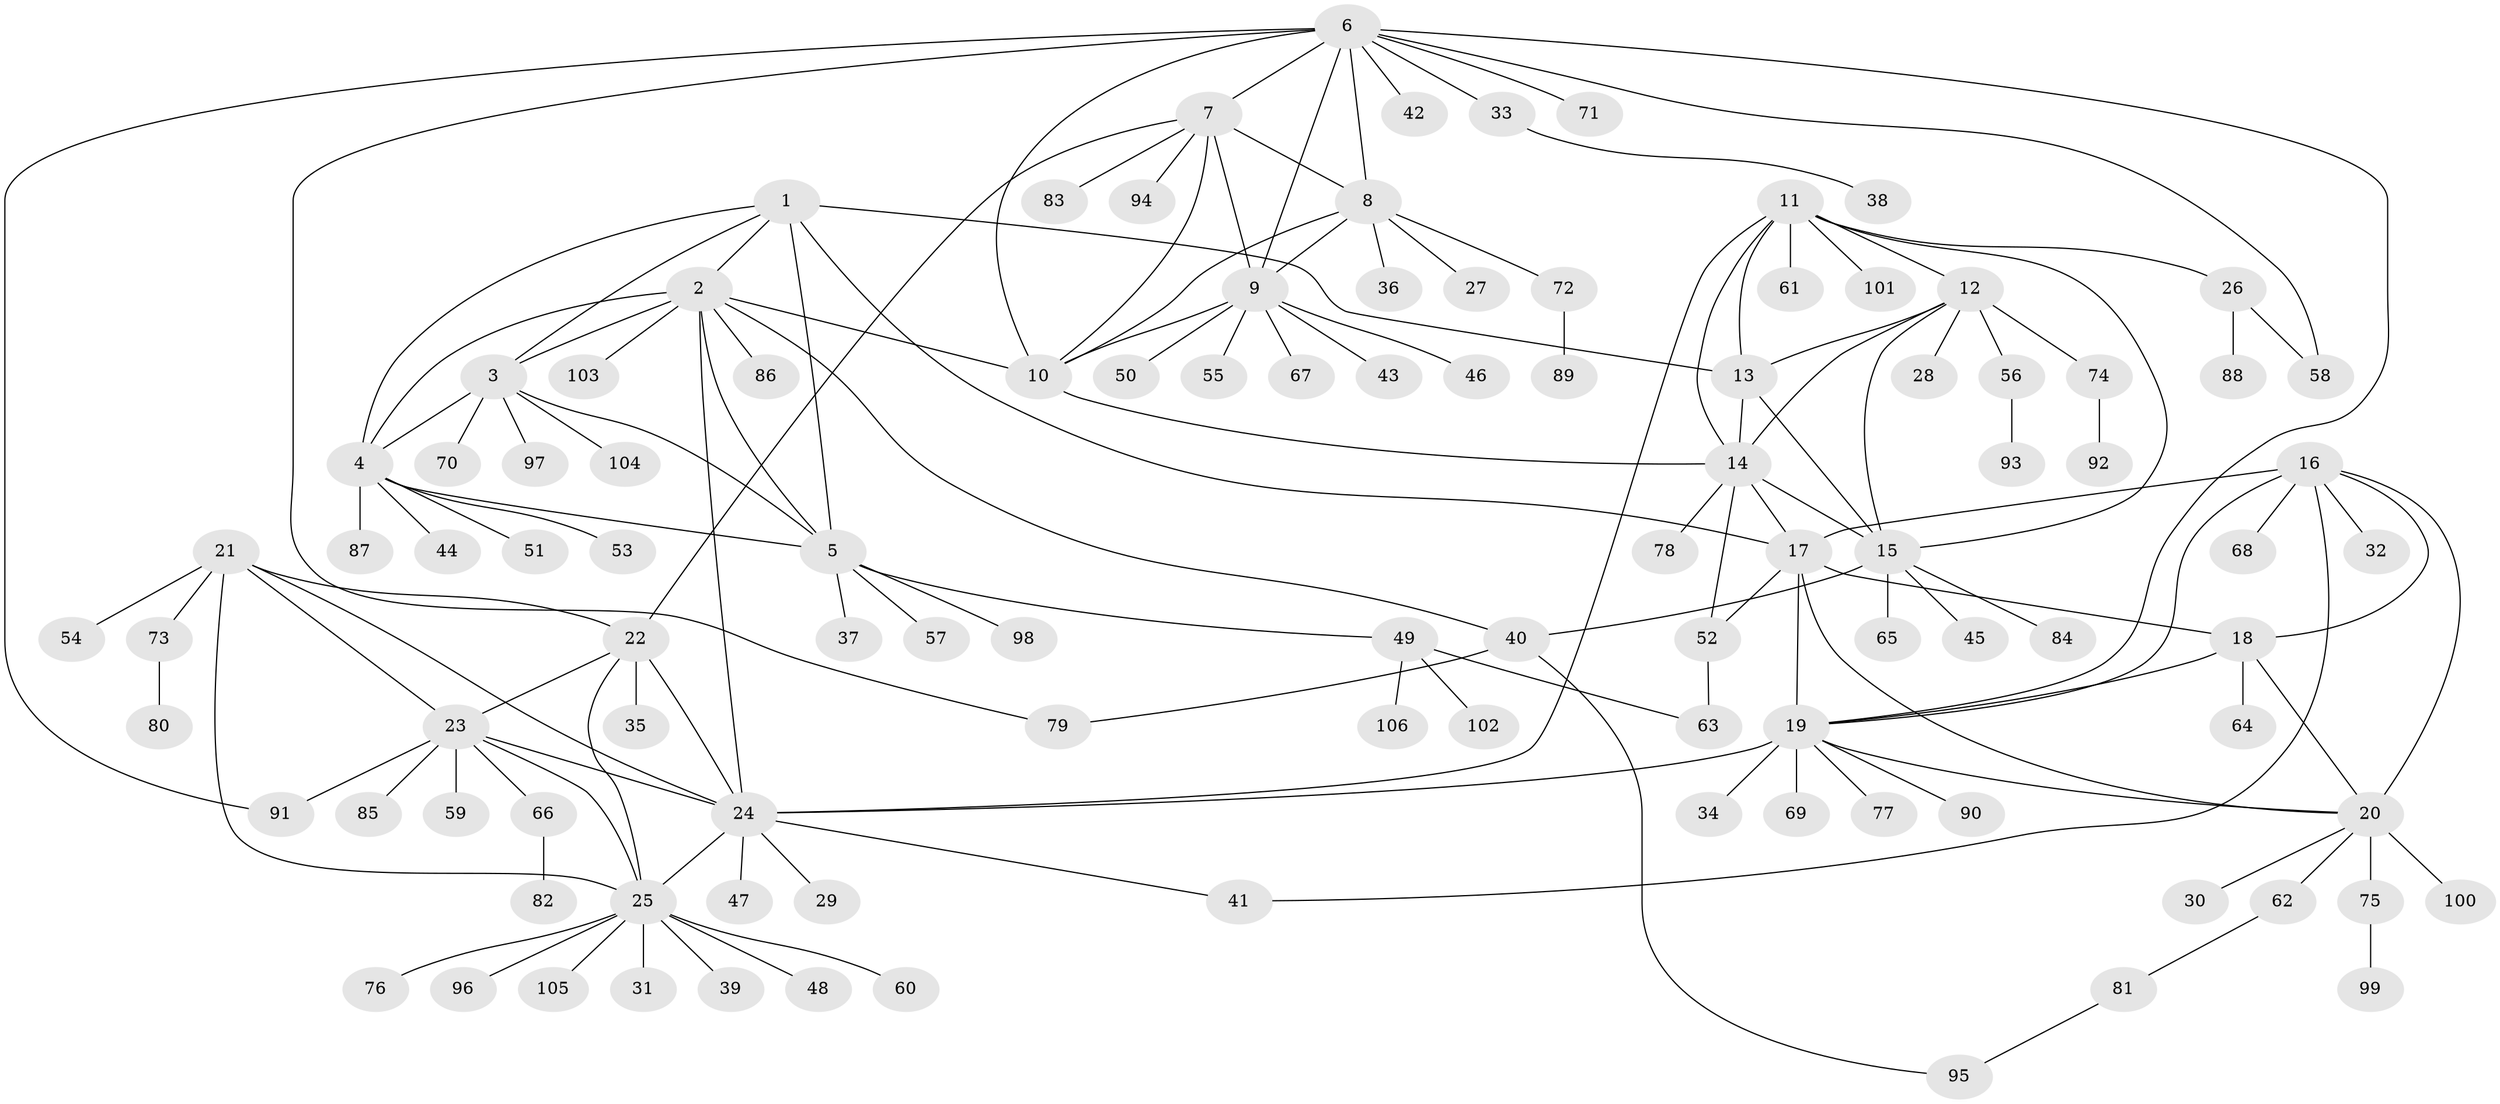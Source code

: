 // coarse degree distribution, {8: 0.03614457831325301, 10: 0.04819277108433735, 5: 0.03614457831325301, 6: 0.03614457831325301, 7: 0.024096385542168676, 9: 0.012048192771084338, 3: 0.03614457831325301, 16: 0.012048192771084338, 2: 0.10843373493975904, 1: 0.6385542168674698, 4: 0.012048192771084338}
// Generated by graph-tools (version 1.1) at 2025/52/02/27/25 19:52:14]
// undirected, 106 vertices, 149 edges
graph export_dot {
graph [start="1"]
  node [color=gray90,style=filled];
  1;
  2;
  3;
  4;
  5;
  6;
  7;
  8;
  9;
  10;
  11;
  12;
  13;
  14;
  15;
  16;
  17;
  18;
  19;
  20;
  21;
  22;
  23;
  24;
  25;
  26;
  27;
  28;
  29;
  30;
  31;
  32;
  33;
  34;
  35;
  36;
  37;
  38;
  39;
  40;
  41;
  42;
  43;
  44;
  45;
  46;
  47;
  48;
  49;
  50;
  51;
  52;
  53;
  54;
  55;
  56;
  57;
  58;
  59;
  60;
  61;
  62;
  63;
  64;
  65;
  66;
  67;
  68;
  69;
  70;
  71;
  72;
  73;
  74;
  75;
  76;
  77;
  78;
  79;
  80;
  81;
  82;
  83;
  84;
  85;
  86;
  87;
  88;
  89;
  90;
  91;
  92;
  93;
  94;
  95;
  96;
  97;
  98;
  99;
  100;
  101;
  102;
  103;
  104;
  105;
  106;
  1 -- 2;
  1 -- 3;
  1 -- 4;
  1 -- 5;
  1 -- 13;
  1 -- 17;
  2 -- 3;
  2 -- 4;
  2 -- 5;
  2 -- 10;
  2 -- 24;
  2 -- 40;
  2 -- 86;
  2 -- 103;
  3 -- 4;
  3 -- 5;
  3 -- 70;
  3 -- 97;
  3 -- 104;
  4 -- 5;
  4 -- 44;
  4 -- 51;
  4 -- 53;
  4 -- 87;
  5 -- 37;
  5 -- 49;
  5 -- 57;
  5 -- 98;
  6 -- 7;
  6 -- 8;
  6 -- 9;
  6 -- 10;
  6 -- 19;
  6 -- 33;
  6 -- 42;
  6 -- 58;
  6 -- 71;
  6 -- 79;
  6 -- 91;
  7 -- 8;
  7 -- 9;
  7 -- 10;
  7 -- 22;
  7 -- 83;
  7 -- 94;
  8 -- 9;
  8 -- 10;
  8 -- 27;
  8 -- 36;
  8 -- 72;
  9 -- 10;
  9 -- 43;
  9 -- 46;
  9 -- 50;
  9 -- 55;
  9 -- 67;
  10 -- 14;
  11 -- 12;
  11 -- 13;
  11 -- 14;
  11 -- 15;
  11 -- 24;
  11 -- 26;
  11 -- 61;
  11 -- 101;
  12 -- 13;
  12 -- 14;
  12 -- 15;
  12 -- 28;
  12 -- 56;
  12 -- 74;
  13 -- 14;
  13 -- 15;
  14 -- 15;
  14 -- 17;
  14 -- 52;
  14 -- 78;
  15 -- 40;
  15 -- 45;
  15 -- 65;
  15 -- 84;
  16 -- 17;
  16 -- 18;
  16 -- 19;
  16 -- 20;
  16 -- 32;
  16 -- 41;
  16 -- 68;
  17 -- 18;
  17 -- 19;
  17 -- 20;
  17 -- 52;
  18 -- 19;
  18 -- 20;
  18 -- 64;
  19 -- 20;
  19 -- 24;
  19 -- 34;
  19 -- 69;
  19 -- 77;
  19 -- 90;
  20 -- 30;
  20 -- 62;
  20 -- 75;
  20 -- 100;
  21 -- 22;
  21 -- 23;
  21 -- 24;
  21 -- 25;
  21 -- 54;
  21 -- 73;
  22 -- 23;
  22 -- 24;
  22 -- 25;
  22 -- 35;
  23 -- 24;
  23 -- 25;
  23 -- 59;
  23 -- 66;
  23 -- 85;
  23 -- 91;
  24 -- 25;
  24 -- 29;
  24 -- 41;
  24 -- 47;
  25 -- 31;
  25 -- 39;
  25 -- 48;
  25 -- 60;
  25 -- 76;
  25 -- 96;
  25 -- 105;
  26 -- 58;
  26 -- 88;
  33 -- 38;
  40 -- 79;
  40 -- 95;
  49 -- 63;
  49 -- 102;
  49 -- 106;
  52 -- 63;
  56 -- 93;
  62 -- 81;
  66 -- 82;
  72 -- 89;
  73 -- 80;
  74 -- 92;
  75 -- 99;
  81 -- 95;
}
